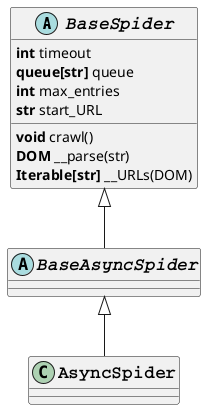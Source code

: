 @startuml

skinparam classFontStyle bold
skinparam classFontSize 18
skinparam classFontName Courier
skinparam objectStereotypeFontStyle  bold

abstract class BaseSpider {
    **int** timeout
    **queue[str]** queue
    **int** max_entries
    **str** start_URL
    **void** crawl()
    **DOM** __parse(str)
    **Iterable[str]** __URLs(DOM)
}

abstract class BaseAsyncSpider extends BaseSpider {


}

class AsyncSpider extends BaseAsyncSpider {

}

@enduml

